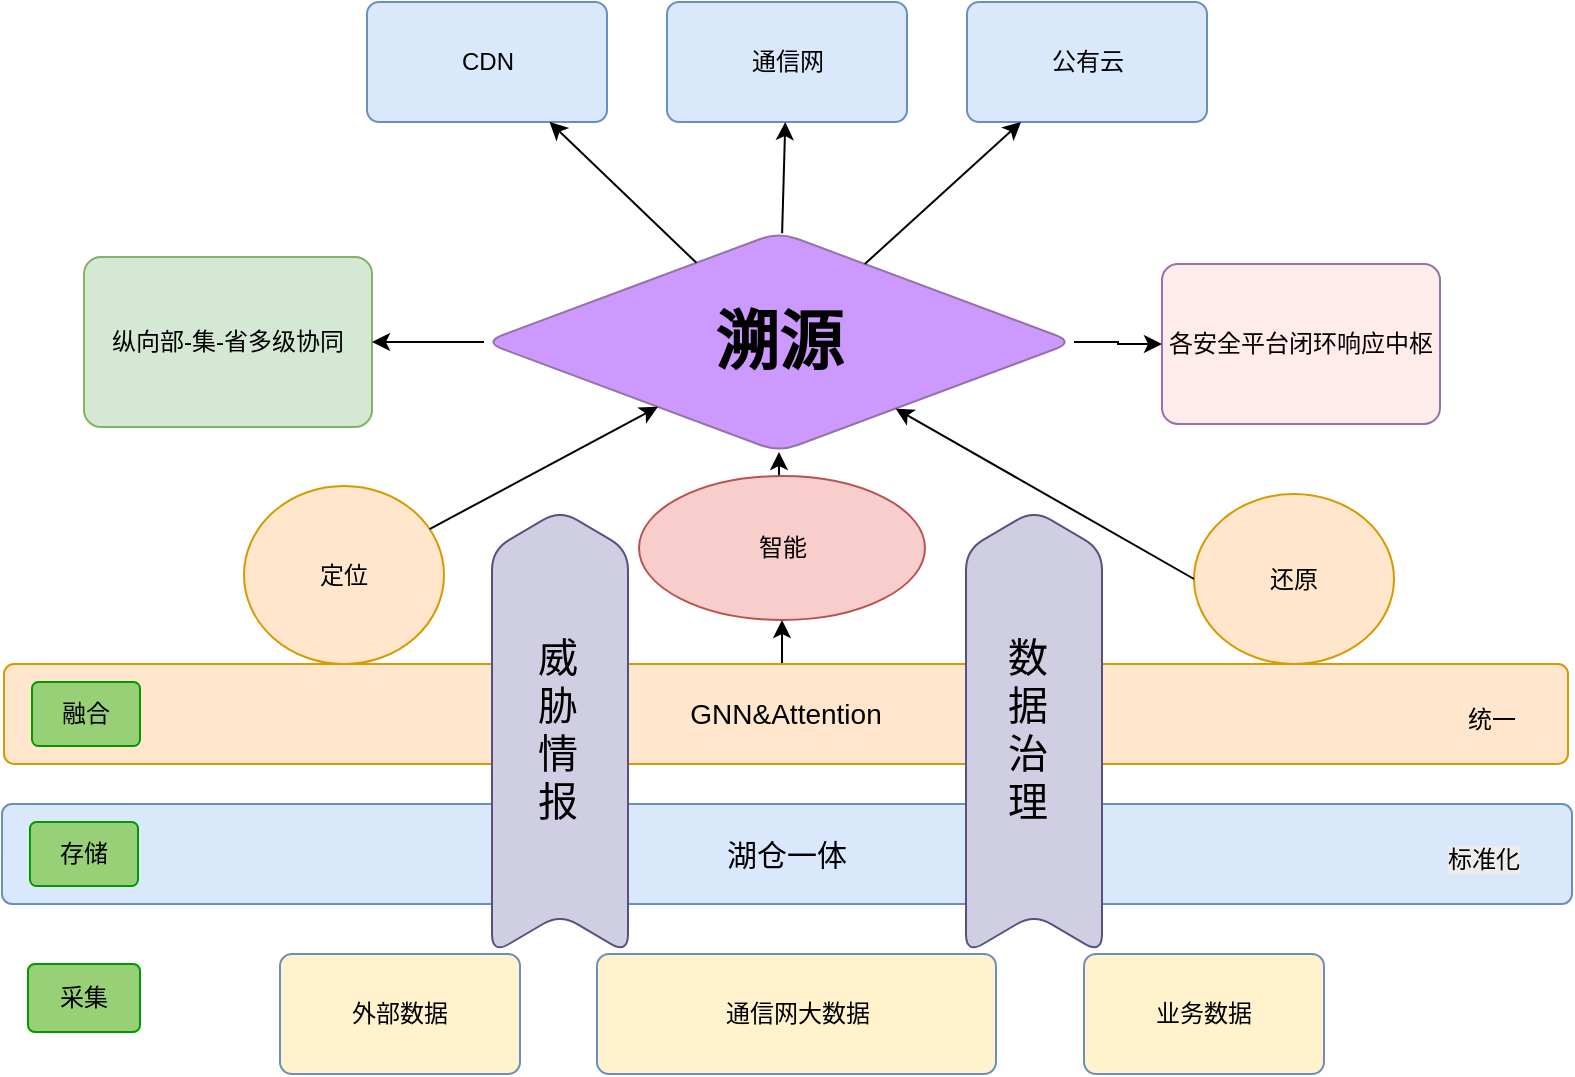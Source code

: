 <mxfile version="28.2.7">
  <diagram name="Page-1" id="I0mGAWBp0R64HSpcVHNl">
    <mxGraphModel dx="1678" dy="874" grid="0" gridSize="10" guides="1" tooltips="1" connect="1" arrows="1" fold="1" page="1" pageScale="1" pageWidth="827" pageHeight="1169" math="0" shadow="0">
      <root>
        <mxCell id="0" />
        <mxCell id="1" parent="0" />
        <mxCell id="cOrlRUEG79CqqQD8SRZJ-7" value="&lt;font style=&quot;font-size: 15px;&quot;&gt;湖仓一体&lt;/font&gt;" style="rounded=1;whiteSpace=wrap;html=1;arcSize=10;fillColor=#dae8fc;strokeColor=#6c8ebf;" vertex="1" parent="1">
          <mxGeometry x="289" y="730" width="785" height="50" as="geometry" />
        </mxCell>
        <mxCell id="cOrlRUEG79CqqQD8SRZJ-55" style="edgeStyle=orthogonalEdgeStyle;rounded=0;orthogonalLoop=1;jettySize=auto;html=1;exitX=0.5;exitY=0;exitDx=0;exitDy=0;entryX=0.5;entryY=1;entryDx=0;entryDy=0;" edge="1" parent="1" source="cOrlRUEG79CqqQD8SRZJ-8" target="cOrlRUEG79CqqQD8SRZJ-43">
          <mxGeometry relative="1" as="geometry" />
        </mxCell>
        <mxCell id="cOrlRUEG79CqqQD8SRZJ-8" value="&lt;font style=&quot;font-size: 14px;&quot;&gt;GNN&amp;amp;Attention&lt;/font&gt;" style="rounded=1;whiteSpace=wrap;html=1;arcSize=10;fillColor=#ffe6cc;strokeColor=#d79b00;" vertex="1" parent="1">
          <mxGeometry x="290" y="660" width="782" height="50" as="geometry" />
        </mxCell>
        <mxCell id="cOrlRUEG79CqqQD8SRZJ-1" value="外部数据" style="rounded=1;whiteSpace=wrap;html=1;arcSize=10;fillColor=#FFF2CC;strokeColor=#6c8ebf;" vertex="1" parent="1">
          <mxGeometry x="428" y="805" width="120" height="60" as="geometry" />
        </mxCell>
        <mxCell id="cOrlRUEG79CqqQD8SRZJ-2" value="通信网大数据" style="rounded=1;whiteSpace=wrap;html=1;arcSize=10;fillColor=#FFF2CC;strokeColor=#6c8ebf;" vertex="1" parent="1">
          <mxGeometry x="586.5" y="805" width="199.5" height="60" as="geometry" />
        </mxCell>
        <mxCell id="cOrlRUEG79CqqQD8SRZJ-3" value="业务数据" style="rounded=1;whiteSpace=wrap;html=1;arcSize=10;fillColor=#FFF2CC;strokeColor=#6c8ebf;" vertex="1" parent="1">
          <mxGeometry x="830" y="805" width="120" height="60" as="geometry" />
        </mxCell>
        <mxCell id="cOrlRUEG79CqqQD8SRZJ-4" value="采集" style="rounded=1;whiteSpace=wrap;html=1;arcSize=10;fillColor=#97D077;strokeColor=#009900;" vertex="1" parent="1">
          <mxGeometry x="302" y="810" width="56" height="34" as="geometry" />
        </mxCell>
        <mxCell id="cOrlRUEG79CqqQD8SRZJ-5" value="存储" style="rounded=1;whiteSpace=wrap;html=1;arcSize=10;fillColor=#97D077;strokeColor=#009900;" vertex="1" parent="1">
          <mxGeometry x="303" y="739" width="54" height="32" as="geometry" />
        </mxCell>
        <mxCell id="cOrlRUEG79CqqQD8SRZJ-6" value="融合" style="rounded=1;whiteSpace=wrap;html=1;arcSize=10;fillColor=#97D077;strokeColor=#009900;" vertex="1" parent="1">
          <mxGeometry x="304" y="669" width="54" height="32" as="geometry" />
        </mxCell>
        <mxCell id="cOrlRUEG79CqqQD8SRZJ-10" value="纵向部-集-省多级协同" style="rounded=1;whiteSpace=wrap;html=1;arcSize=10;fillColor=#d5e8d4;strokeColor=#82b366;" vertex="1" parent="1">
          <mxGeometry x="330" y="456.5" width="144" height="85" as="geometry" />
        </mxCell>
        <mxCell id="cOrlRUEG79CqqQD8SRZJ-11" value="各安全平台闭环响应中枢" style="rounded=1;whiteSpace=wrap;html=1;arcSize=10;fillColor=#FEEBEA;strokeColor=#9673a6;" vertex="1" parent="1">
          <mxGeometry x="869" y="460" width="139" height="80" as="geometry" />
        </mxCell>
        <mxCell id="cOrlRUEG79CqqQD8SRZJ-47" value="" style="edgeStyle=orthogonalEdgeStyle;rounded=0;orthogonalLoop=1;jettySize=auto;html=1;" edge="1" parent="1" source="cOrlRUEG79CqqQD8SRZJ-12" target="cOrlRUEG79CqqQD8SRZJ-10">
          <mxGeometry relative="1" as="geometry" />
        </mxCell>
        <mxCell id="cOrlRUEG79CqqQD8SRZJ-57" value="" style="edgeStyle=orthogonalEdgeStyle;rounded=0;orthogonalLoop=1;jettySize=auto;html=1;" edge="1" parent="1" source="cOrlRUEG79CqqQD8SRZJ-12" target="cOrlRUEG79CqqQD8SRZJ-11">
          <mxGeometry relative="1" as="geometry" />
        </mxCell>
        <mxCell id="cOrlRUEG79CqqQD8SRZJ-12" value="&lt;font style=&quot;font-size: 32px;&quot;&gt;&lt;b style=&quot;&quot;&gt;溯源&lt;/b&gt;&lt;/font&gt;" style="rhombus;whiteSpace=wrap;html=1;fillColor=#CC99FF;strokeColor=#9673a6;rounded=1;" vertex="1" parent="1">
          <mxGeometry x="530" y="444" width="295" height="110" as="geometry" />
        </mxCell>
        <mxCell id="cOrlRUEG79CqqQD8SRZJ-13" value="定位" style="ellipse;whiteSpace=wrap;html=1;fillColor=#ffe6cc;strokeColor=#d79b00;" vertex="1" parent="1">
          <mxGeometry x="410" y="571" width="100" height="89" as="geometry" />
        </mxCell>
        <mxCell id="cOrlRUEG79CqqQD8SRZJ-14" value="还原" style="ellipse;whiteSpace=wrap;html=1;fillColor=#ffe6cc;strokeColor=#d79b00;" vertex="1" parent="1">
          <mxGeometry x="885" y="575" width="100" height="85" as="geometry" />
        </mxCell>
        <mxCell id="cOrlRUEG79CqqQD8SRZJ-18" value="CDN" style="rounded=1;whiteSpace=wrap;html=1;arcSize=10;fillColor=#dae8fc;strokeColor=#6c8ebf;" vertex="1" parent="1">
          <mxGeometry x="471.5" y="329" width="120" height="60" as="geometry" />
        </mxCell>
        <mxCell id="cOrlRUEG79CqqQD8SRZJ-19" value="通信网" style="rounded=1;whiteSpace=wrap;html=1;arcSize=10;fillColor=#dae8fc;strokeColor=#6c8ebf;" vertex="1" parent="1">
          <mxGeometry x="621.5" y="329" width="120" height="60" as="geometry" />
        </mxCell>
        <mxCell id="cOrlRUEG79CqqQD8SRZJ-20" value="公有云" style="rounded=1;whiteSpace=wrap;html=1;arcSize=10;fillColor=#dae8fc;strokeColor=#6c8ebf;" vertex="1" parent="1">
          <mxGeometry x="771.5" y="329" width="120" height="60" as="geometry" />
        </mxCell>
        <mxCell id="cOrlRUEG79CqqQD8SRZJ-31" value="" style="endArrow=classic;html=1;rounded=0;" edge="1" parent="1" source="cOrlRUEG79CqqQD8SRZJ-13" target="cOrlRUEG79CqqQD8SRZJ-12">
          <mxGeometry width="50" height="50" relative="1" as="geometry">
            <mxPoint x="574" y="499" as="sourcePoint" />
            <mxPoint x="614" y="499" as="targetPoint" />
          </mxGeometry>
        </mxCell>
        <mxCell id="cOrlRUEG79CqqQD8SRZJ-33" value="" style="endArrow=classic;html=1;rounded=0;" edge="1" parent="1" source="cOrlRUEG79CqqQD8SRZJ-12" target="cOrlRUEG79CqqQD8SRZJ-19">
          <mxGeometry width="50" height="50" relative="1" as="geometry">
            <mxPoint x="679" y="434" as="sourcePoint" />
            <mxPoint x="679" y="374" as="targetPoint" />
          </mxGeometry>
        </mxCell>
        <mxCell id="cOrlRUEG79CqqQD8SRZJ-34" value="" style="endArrow=classic;html=1;rounded=0;" edge="1" parent="1" source="cOrlRUEG79CqqQD8SRZJ-12" target="cOrlRUEG79CqqQD8SRZJ-18">
          <mxGeometry width="50" height="50" relative="1" as="geometry">
            <mxPoint x="669" y="434" as="sourcePoint" />
            <mxPoint x="529" y="374" as="targetPoint" />
          </mxGeometry>
        </mxCell>
        <mxCell id="cOrlRUEG79CqqQD8SRZJ-35" value="" style="endArrow=classic;html=1;rounded=0;" edge="1" parent="1" source="cOrlRUEG79CqqQD8SRZJ-12" target="cOrlRUEG79CqqQD8SRZJ-20">
          <mxGeometry width="50" height="50" relative="1" as="geometry">
            <mxPoint x="689" y="434" as="sourcePoint" />
            <mxPoint x="829" y="374" as="targetPoint" />
          </mxGeometry>
        </mxCell>
        <mxCell id="cOrlRUEG79CqqQD8SRZJ-56" style="edgeStyle=orthogonalEdgeStyle;rounded=0;orthogonalLoop=1;jettySize=auto;html=1;exitX=0.5;exitY=0;exitDx=0;exitDy=0;entryX=0.5;entryY=1;entryDx=0;entryDy=0;" edge="1" parent="1" source="cOrlRUEG79CqqQD8SRZJ-43" target="cOrlRUEG79CqqQD8SRZJ-12">
          <mxGeometry relative="1" as="geometry" />
        </mxCell>
        <mxCell id="cOrlRUEG79CqqQD8SRZJ-43" value="智能" style="ellipse;whiteSpace=wrap;html=1;fillColor=#f8cecc;strokeColor=#b85450;" vertex="1" parent="1">
          <mxGeometry x="607.5" y="566" width="143" height="72" as="geometry" />
        </mxCell>
        <mxCell id="cOrlRUEG79CqqQD8SRZJ-44" value="&lt;span style=&quot;color: rgb(0, 0, 0); font-family: Helvetica; font-size: 12px; font-style: normal; font-variant-ligatures: normal; font-variant-caps: normal; font-weight: 400; letter-spacing: normal; orphans: 2; text-align: center; text-indent: 0px; text-transform: none; widows: 2; word-spacing: 0px; -webkit-text-stroke-width: 0px; white-space: normal; background-color: rgb(236, 236, 236); text-decoration-thickness: initial; text-decoration-style: initial; text-decoration-color: initial; display: inline !important; float: none;&quot;&gt;标准化&lt;/span&gt;" style="text;whiteSpace=wrap;html=1;" vertex="1" parent="1">
          <mxGeometry x="1009.998" y="744.002" width="64" height="36" as="geometry" />
        </mxCell>
        <mxCell id="cOrlRUEG79CqqQD8SRZJ-45" value="&lt;span style=&quot;color: rgb(0, 0, 0); font-family: Helvetica; font-size: 12px; font-style: normal; font-variant-ligatures: normal; font-variant-caps: normal; font-weight: 400; letter-spacing: normal; orphans: 2; text-align: center; text-indent: 0px; text-transform: none; widows: 2; word-spacing: 0px; -webkit-text-stroke-width: 0px; white-space: normal; text-decoration-thickness: initial; text-decoration-style: initial; text-decoration-color: initial; float: none; display: inline !important;&quot;&gt;统一&lt;/span&gt;" style="text;whiteSpace=wrap;html=1;" vertex="1" parent="1">
          <mxGeometry x="1019.996" y="673.997" width="52" height="36" as="geometry" />
        </mxCell>
        <mxCell id="cOrlRUEG79CqqQD8SRZJ-52" value="" style="shape=step;perimeter=stepPerimeter;whiteSpace=wrap;html=1;fixedSize=1;direction=north;rounded=1;fillColor=#d0cee2;strokeColor=#56517e;" vertex="1" parent="1">
          <mxGeometry x="534" y="583" width="68" height="222" as="geometry" />
        </mxCell>
        <mxCell id="cOrlRUEG79CqqQD8SRZJ-46" value="" style="endArrow=classic;html=1;rounded=0;exitX=0;exitY=0.5;exitDx=0;exitDy=0;" edge="1" parent="1" source="cOrlRUEG79CqqQD8SRZJ-14" target="cOrlRUEG79CqqQD8SRZJ-12">
          <mxGeometry width="50" height="50" relative="1" as="geometry">
            <mxPoint x="893" y="591" as="sourcePoint" />
            <mxPoint x="1005" y="549" as="targetPoint" />
          </mxGeometry>
        </mxCell>
        <mxCell id="cOrlRUEG79CqqQD8SRZJ-53" value="" style="shape=step;perimeter=stepPerimeter;whiteSpace=wrap;html=1;fixedSize=1;direction=north;rounded=1;fillColor=#d0cee2;strokeColor=#56517e;" vertex="1" parent="1">
          <mxGeometry x="771" y="583" width="68" height="222" as="geometry" />
        </mxCell>
        <mxCell id="cOrlRUEG79CqqQD8SRZJ-54" value="&lt;span style=&quot;color: rgb(0, 0, 0); font-family: Helvetica; font-style: normal; font-variant-ligatures: normal; font-variant-caps: normal; font-weight: 400; letter-spacing: normal; orphans: 2; text-align: center; text-indent: 0px; text-transform: none; widows: 2; word-spacing: 0px; -webkit-text-stroke-width: 0px; white-space: normal; text-decoration-thickness: initial; text-decoration-style: initial; text-decoration-color: initial; float: none; background-color: light-dark(rgb(208, 206, 226), rgb(237, 237, 237)); display: inline !important;&quot;&gt;威胁情报&lt;/span&gt;" style="text;whiteSpace=wrap;html=1;fontSize=20;fillColor=#d0cee2;strokeColor=none;" vertex="1" parent="1">
          <mxGeometry x="555" y="638.18" width="20.88" height="132.82" as="geometry" />
        </mxCell>
        <mxCell id="cOrlRUEG79CqqQD8SRZJ-59" value="&lt;span style=&quot;color: rgb(0, 0, 0); font-family: Helvetica; font-size: 20px; font-style: normal; font-variant-ligatures: normal; font-variant-caps: normal; font-weight: 400; letter-spacing: normal; orphans: 2; text-align: center; text-indent: 0px; text-transform: none; widows: 2; word-spacing: 0px; -webkit-text-stroke-width: 0px; white-space: normal; text-decoration-thickness: initial; text-decoration-style: initial; text-decoration-color: initial; float: none; display: inline !important;&quot;&gt;数据治理&lt;/span&gt;" style="text;whiteSpace=wrap;html=1;" vertex="1" parent="1">
          <mxGeometry x="790" y="638.18" width="26.12" height="120" as="geometry" />
        </mxCell>
      </root>
    </mxGraphModel>
  </diagram>
</mxfile>
